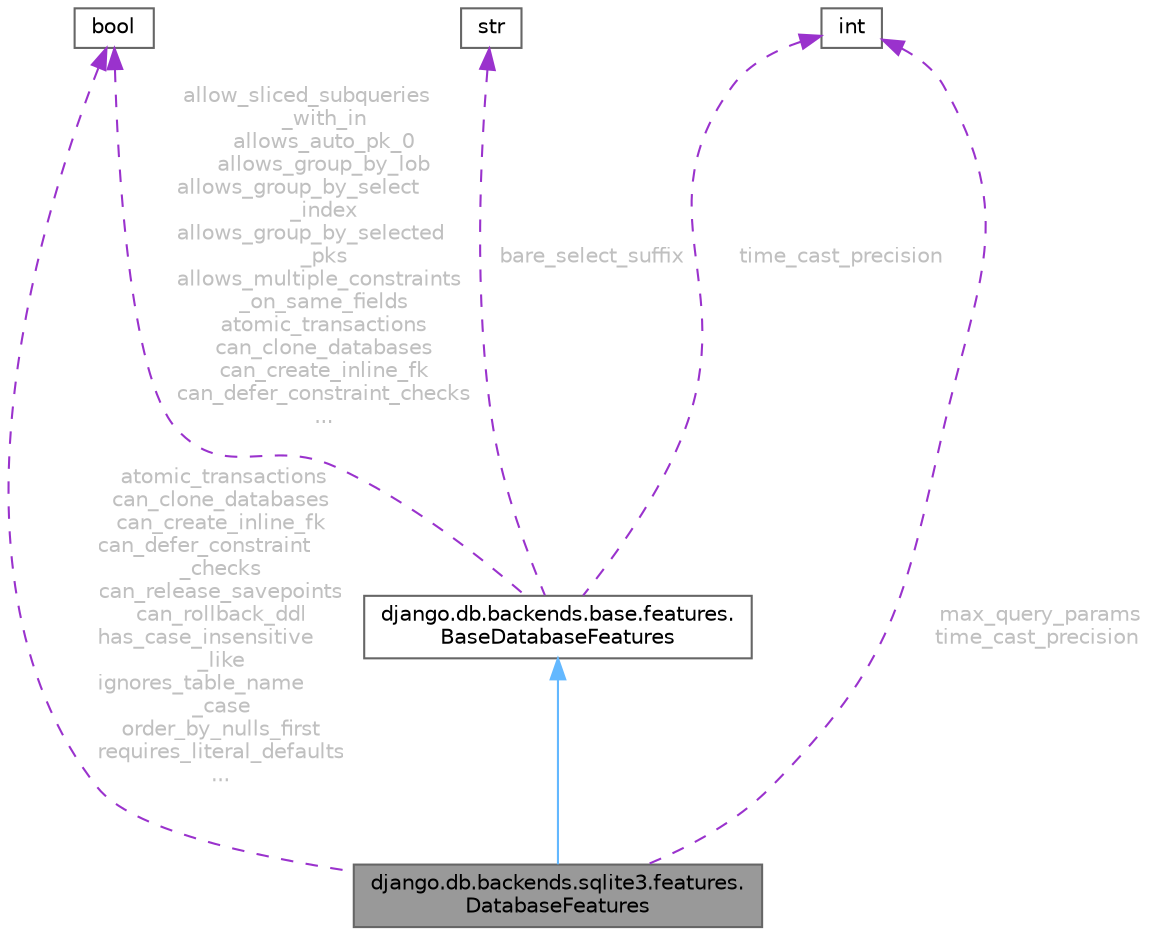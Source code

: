 digraph "django.db.backends.sqlite3.features.DatabaseFeatures"
{
 // LATEX_PDF_SIZE
  bgcolor="transparent";
  edge [fontname=Helvetica,fontsize=10,labelfontname=Helvetica,labelfontsize=10];
  node [fontname=Helvetica,fontsize=10,shape=box,height=0.2,width=0.4];
  Node1 [id="Node000001",label="django.db.backends.sqlite3.features.\lDatabaseFeatures",height=0.2,width=0.4,color="gray40", fillcolor="grey60", style="filled", fontcolor="black",tooltip=" "];
  Node2 -> Node1 [id="edge7_Node000001_Node000002",dir="back",color="steelblue1",style="solid",tooltip=" "];
  Node2 [id="Node000002",label="django.db.backends.base.features.\lBaseDatabaseFeatures",height=0.2,width=0.4,color="gray40", fillcolor="white", style="filled",URL="$classdjango_1_1db_1_1backends_1_1base_1_1features_1_1BaseDatabaseFeatures.html",tooltip=" "];
  Node3 -> Node2 [id="edge8_Node000002_Node000003",dir="back",color="darkorchid3",style="dashed",tooltip=" ",label=" allow_sliced_subqueries\l_with_in\nallows_auto_pk_0\nallows_group_by_lob\nallows_group_by_select\l_index\nallows_group_by_selected\l_pks\nallows_multiple_constraints\l_on_same_fields\natomic_transactions\ncan_clone_databases\ncan_create_inline_fk\ncan_defer_constraint_checks\n...",fontcolor="grey" ];
  Node3 [id="Node000003",label="bool",height=0.2,width=0.4,color="gray40", fillcolor="white", style="filled",tooltip=" "];
  Node4 -> Node2 [id="edge9_Node000002_Node000004",dir="back",color="darkorchid3",style="dashed",tooltip=" ",label=" bare_select_suffix",fontcolor="grey" ];
  Node4 [id="Node000004",label="str",height=0.2,width=0.4,color="gray40", fillcolor="white", style="filled",tooltip=" "];
  Node5 -> Node2 [id="edge10_Node000002_Node000005",dir="back",color="darkorchid3",style="dashed",tooltip=" ",label=" time_cast_precision",fontcolor="grey" ];
  Node5 [id="Node000005",label="int",height=0.2,width=0.4,color="gray40", fillcolor="white", style="filled",tooltip=" "];
  Node3 -> Node1 [id="edge11_Node000001_Node000003",dir="back",color="darkorchid3",style="dashed",tooltip=" ",label=" atomic_transactions\ncan_clone_databases\ncan_create_inline_fk\ncan_defer_constraint\l_checks\ncan_release_savepoints\ncan_rollback_ddl\nhas_case_insensitive\l_like\nignores_table_name\l_case\norder_by_nulls_first\nrequires_literal_defaults\n...",fontcolor="grey" ];
  Node5 -> Node1 [id="edge12_Node000001_Node000005",dir="back",color="darkorchid3",style="dashed",tooltip=" ",label=" max_query_params\ntime_cast_precision",fontcolor="grey" ];
}
